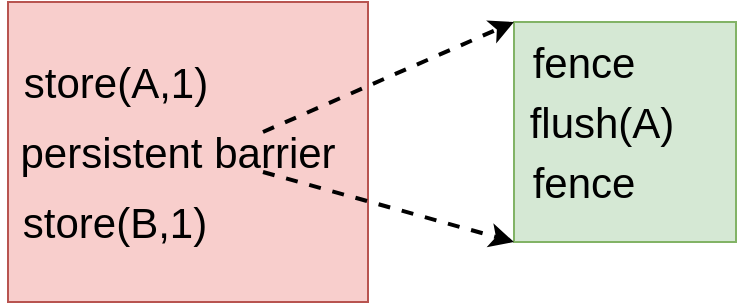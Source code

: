 <mxfile version="14.7.7" type="github">
  <diagram id="W-Z_8_CscDcX3xkJTdSB" name="Page-1">
    <mxGraphModel dx="1030" dy="630" grid="1" gridSize="10" guides="1" tooltips="1" connect="1" arrows="1" fold="1" page="1" pageScale="1" pageWidth="827" pageHeight="1169" math="0" shadow="0">
      <root>
        <mxCell id="0" />
        <mxCell id="1" parent="0" />
        <mxCell id="e4ZDavY-oTM8ZA2IYLAF-1" value="" style="rounded=0;whiteSpace=wrap;html=1;align=left;fontSize=21;fillColor=#f8cecc;strokeColor=#b85450;" vertex="1" parent="1">
          <mxGeometry x="50" y="180" width="180" height="150" as="geometry" />
        </mxCell>
        <mxCell id="e4ZDavY-oTM8ZA2IYLAF-2" value="" style="rounded=0;whiteSpace=wrap;html=1;fontSize=21;align=left;fillColor=#d5e8d4;strokeColor=#82b366;" vertex="1" parent="1">
          <mxGeometry x="303" y="190" width="111" height="110" as="geometry" />
        </mxCell>
        <mxCell id="e4ZDavY-oTM8ZA2IYLAF-3" value="persistent barrier" style="text;html=1;strokeColor=none;fillColor=none;align=center;verticalAlign=middle;whiteSpace=wrap;rounded=0;fontSize=21;" vertex="1" parent="1">
          <mxGeometry x="50" y="245" width="170" height="20" as="geometry" />
        </mxCell>
        <mxCell id="e4ZDavY-oTM8ZA2IYLAF-4" value="store(B,1)" style="text;html=1;strokeColor=none;fillColor=none;align=center;verticalAlign=middle;whiteSpace=wrap;rounded=0;fontSize=21;" vertex="1" parent="1">
          <mxGeometry x="46.25" y="280" width="115" height="20" as="geometry" />
        </mxCell>
        <mxCell id="e4ZDavY-oTM8ZA2IYLAF-5" value="store(A,1)" style="text;html=1;strokeColor=none;fillColor=none;align=center;verticalAlign=middle;whiteSpace=wrap;rounded=0;fontSize=21;" vertex="1" parent="1">
          <mxGeometry x="50" y="210" width="107.5" height="20" as="geometry" />
        </mxCell>
        <mxCell id="e4ZDavY-oTM8ZA2IYLAF-7" value="fence" style="text;html=1;strokeColor=none;fillColor=none;align=center;verticalAlign=middle;whiteSpace=wrap;rounded=0;fontSize=21;" vertex="1" parent="1">
          <mxGeometry x="303" y="200" width="70" height="20" as="geometry" />
        </mxCell>
        <mxCell id="e4ZDavY-oTM8ZA2IYLAF-8" value="flush(A)" style="text;html=1;strokeColor=none;fillColor=none;align=center;verticalAlign=middle;whiteSpace=wrap;rounded=0;fontSize=21;" vertex="1" parent="1">
          <mxGeometry x="302" y="230" width="90" height="20" as="geometry" />
        </mxCell>
        <mxCell id="e4ZDavY-oTM8ZA2IYLAF-9" value="fence" style="text;html=1;strokeColor=none;fillColor=none;align=center;verticalAlign=middle;whiteSpace=wrap;rounded=0;fontSize=21;" vertex="1" parent="1">
          <mxGeometry x="303" y="260" width="70" height="20" as="geometry" />
        </mxCell>
        <mxCell id="e4ZDavY-oTM8ZA2IYLAF-12" value="" style="endArrow=classic;html=1;fontSize=21;entryX=0;entryY=0;entryDx=0;entryDy=0;exitX=0.75;exitY=0;exitDx=0;exitDy=0;strokeWidth=2;dashed=1;" edge="1" parent="1" source="e4ZDavY-oTM8ZA2IYLAF-3" target="e4ZDavY-oTM8ZA2IYLAF-2">
          <mxGeometry width="50" height="50" relative="1" as="geometry">
            <mxPoint x="210" y="250" as="sourcePoint" />
            <mxPoint x="260" y="200" as="targetPoint" />
          </mxGeometry>
        </mxCell>
        <mxCell id="e4ZDavY-oTM8ZA2IYLAF-13" value="" style="endArrow=classic;html=1;fontSize=21;entryX=0;entryY=1;entryDx=0;entryDy=0;exitX=0.75;exitY=1;exitDx=0;exitDy=0;strokeWidth=2;dashed=1;" edge="1" parent="1" source="e4ZDavY-oTM8ZA2IYLAF-3" target="e4ZDavY-oTM8ZA2IYLAF-2">
          <mxGeometry width="50" height="50" relative="1" as="geometry">
            <mxPoint x="200" y="300" as="sourcePoint" />
            <mxPoint x="250" y="250" as="targetPoint" />
          </mxGeometry>
        </mxCell>
      </root>
    </mxGraphModel>
  </diagram>
</mxfile>
